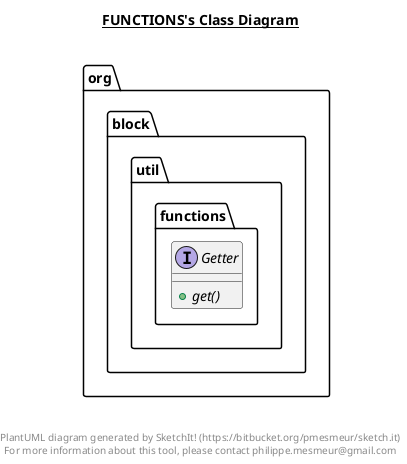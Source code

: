 @startuml

title __FUNCTIONS's Class Diagram__\n

  namespace org.block {
    namespace util {
      namespace functions {
        interface org.block.util.functions.Getter {
            {abstract} + get()
        }
      }
    }
  }
  



right footer


PlantUML diagram generated by SketchIt! (https://bitbucket.org/pmesmeur/sketch.it)
For more information about this tool, please contact philippe.mesmeur@gmail.com
endfooter

@enduml
